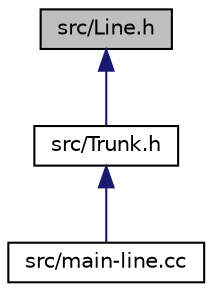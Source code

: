 digraph "src/Line.h"
{
 // LATEX_PDF_SIZE
  edge [fontname="Helvetica",fontsize="10",labelfontname="Helvetica",labelfontsize="10"];
  node [fontname="Helvetica",fontsize="10",shape=record];
  Node4 [label="src/Line.h",height=0.2,width=0.4,color="black", fillcolor="grey75", style="filled", fontcolor="black",tooltip="Definition of the Line class."];
  Node4 -> Node5 [dir="back",color="midnightblue",fontsize="10",style="solid"];
  Node5 [label="src/Trunk.h",height=0.2,width=0.4,color="black", fillcolor="white", style="filled",URL="$_trunk_8h.html",tooltip="definition of the Trunk class"];
  Node5 -> Node6 [dir="back",color="midnightblue",fontsize="10",style="solid"];
  Node6 [label="src/main-line.cc",height=0.2,width=0.4,color="black", fillcolor="white", style="filled",URL="$main-line_8cc.html",tooltip="This is main."];
}
